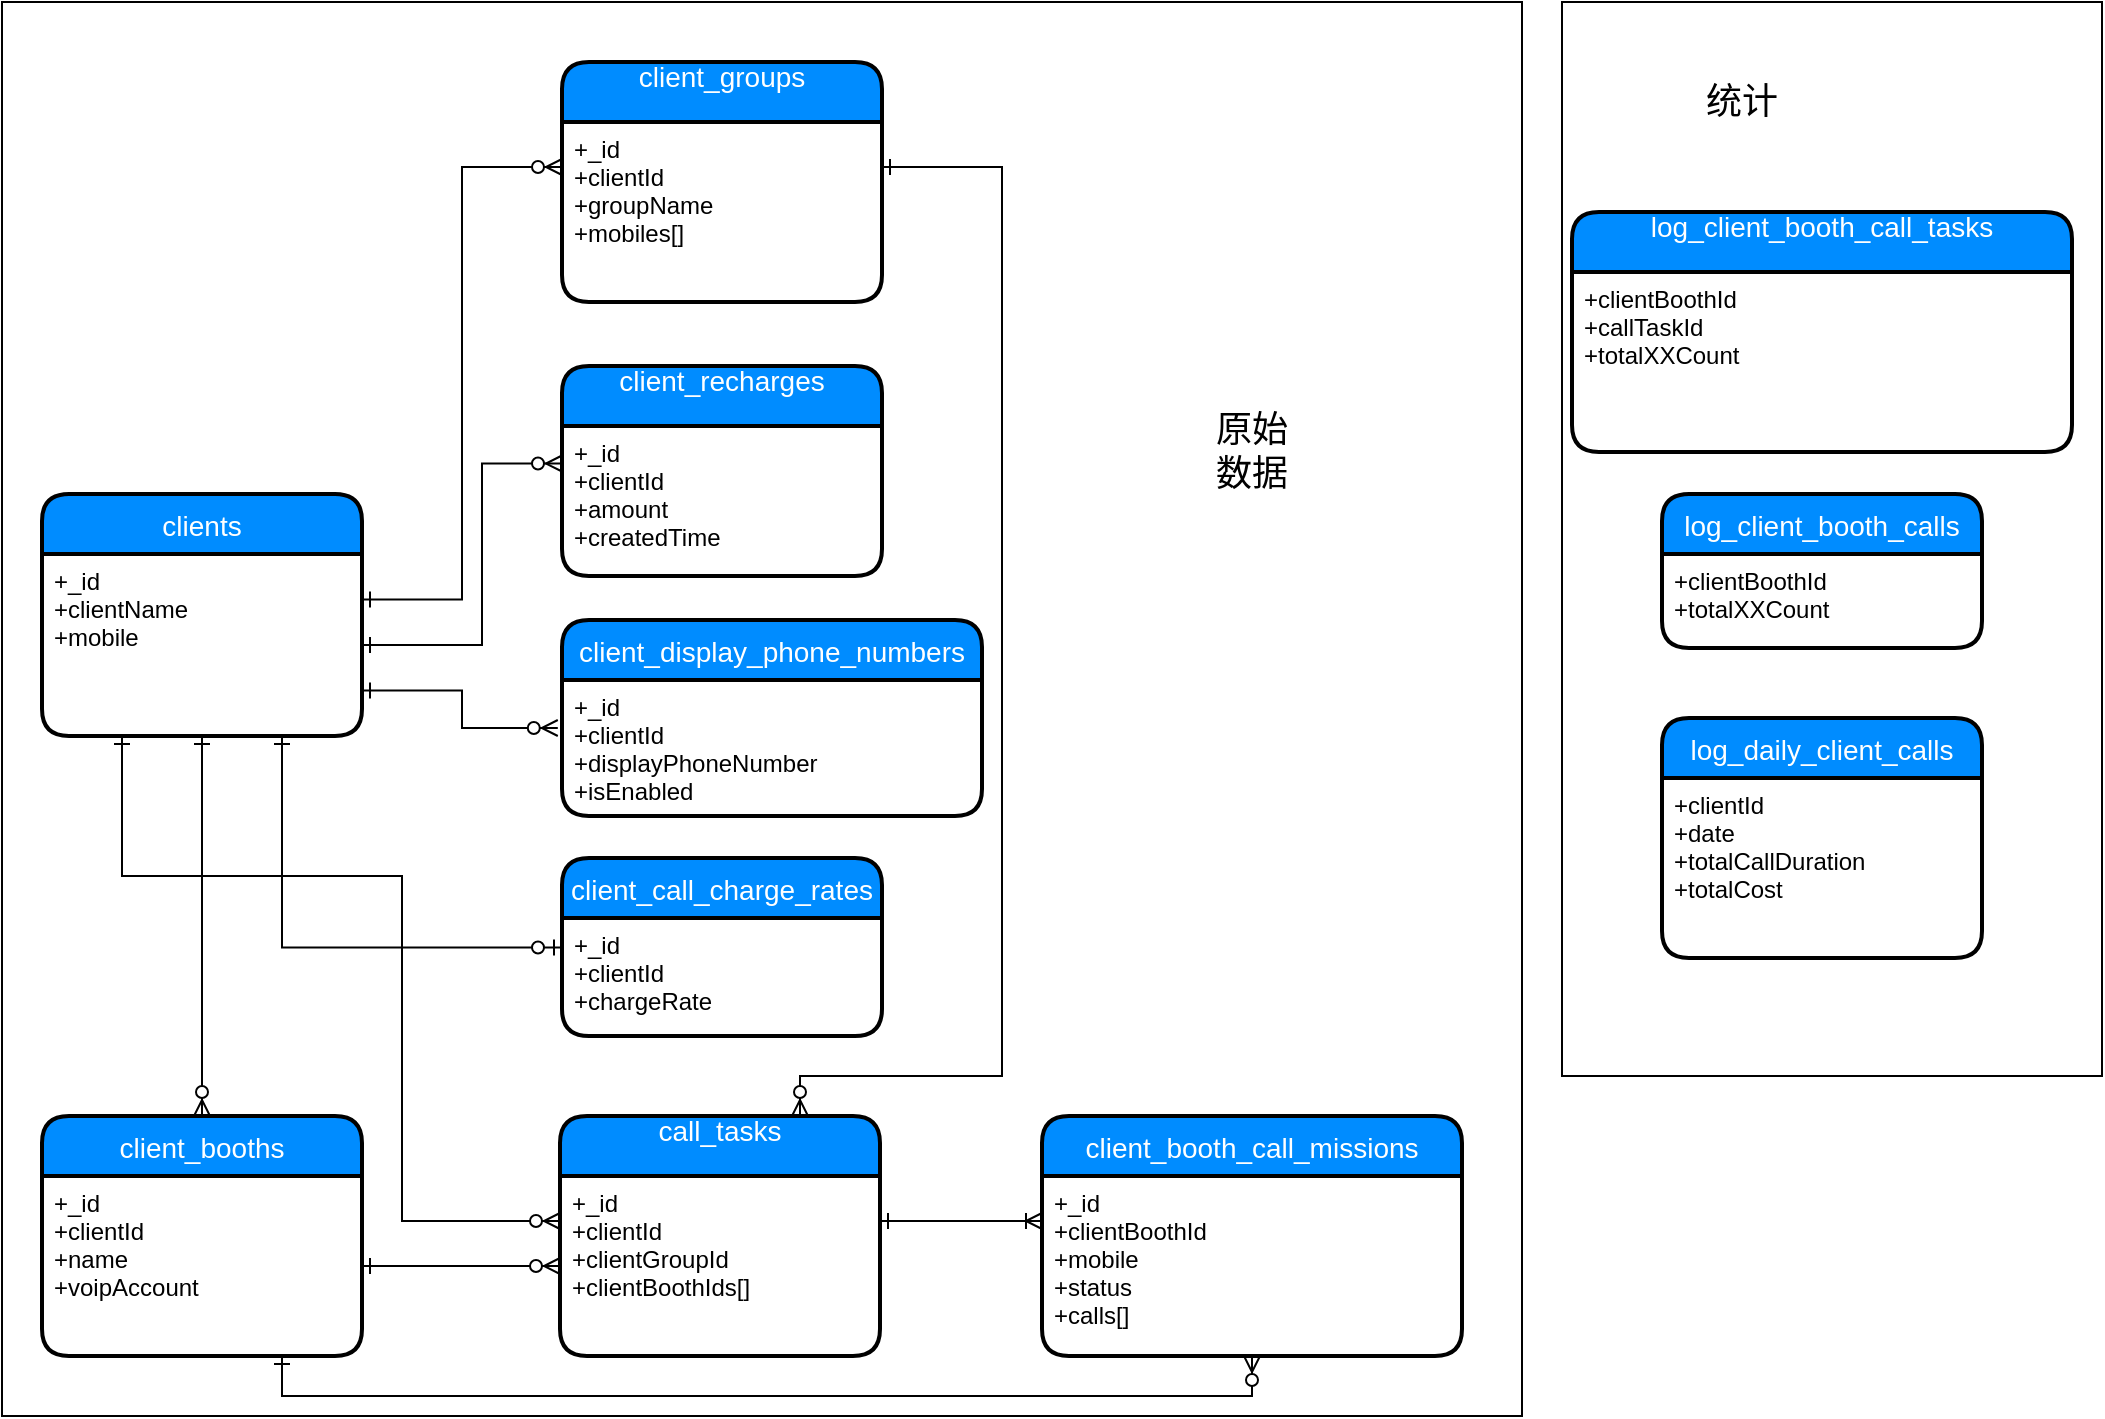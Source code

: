 <mxfile version="10.6.5" type="github"><diagram name="Page-1" id="e56a1550-8fbb-45ad-956c-1786394a9013"><mxGraphModel dx="1011" dy="657" grid="1" gridSize="10" guides="1" tooltips="1" connect="1" arrows="1" fold="1" page="1" pageScale="1" pageWidth="1100" pageHeight="850" background="#ffffff" math="0" shadow="0"><root><mxCell id="0"/><mxCell id="1" parent="0"/><mxCell id="aHUIt9socpsILbYBXtum-1" value="client_groups&#10;" style="swimlane;childLayout=stackLayout;horizontal=1;startSize=30;horizontalStack=0;fillColor=#008cff;fontColor=#FFFFFF;rounded=1;fontSize=14;fontStyle=0;strokeWidth=2;resizeParent=0;resizeLast=1;shadow=0;dashed=0;align=center;" vertex="1" parent="1"><mxGeometry x="290" y="163" width="160" height="120" as="geometry"><mxRectangle x="290" y="163" width="120" height="30" as="alternateBounds"/></mxGeometry></mxCell><mxCell id="aHUIt9socpsILbYBXtum-2" value="+_id&#10;+clientId&#10;+groupName&#10;+mobiles[]&#10;" style="align=left;strokeColor=none;fillColor=none;spacingLeft=4;fontSize=12;verticalAlign=top;resizable=0;rotatable=0;part=1;" vertex="1" parent="aHUIt9socpsILbYBXtum-1"><mxGeometry y="30" width="160" height="90" as="geometry"/></mxCell><mxCell id="aHUIt9socpsILbYBXtum-3" value="clients" style="swimlane;childLayout=stackLayout;horizontal=1;startSize=30;horizontalStack=0;fillColor=#008cff;fontColor=#FFFFFF;rounded=1;fontSize=14;fontStyle=0;strokeWidth=2;resizeParent=0;resizeLast=1;shadow=0;dashed=0;align=center;" vertex="1" parent="1"><mxGeometry x="30" y="379" width="160" height="121" as="geometry"/></mxCell><mxCell id="aHUIt9socpsILbYBXtum-4" value="+_id&#10;+clientName&#10;+mobile" style="align=left;strokeColor=none;fillColor=none;spacingLeft=4;fontSize=12;verticalAlign=top;resizable=0;rotatable=0;part=1;" vertex="1" parent="aHUIt9socpsILbYBXtum-3"><mxGeometry y="30" width="160" height="91" as="geometry"/></mxCell><mxCell id="aHUIt9socpsILbYBXtum-8" style="edgeStyle=orthogonalEdgeStyle;rounded=0;orthogonalLoop=1;jettySize=auto;html=1;exitX=1;exitY=0.25;exitDx=0;exitDy=0;entryX=0;entryY=0.25;entryDx=0;entryDy=0;startArrow=ERone;startFill=0;endArrow=ERzeroToMany;endFill=1;" edge="1" parent="1" source="aHUIt9socpsILbYBXtum-4" target="aHUIt9socpsILbYBXtum-2"><mxGeometry relative="1" as="geometry"><Array as="points"><mxPoint x="240" y="432"/><mxPoint x="240" y="216"/></Array></mxGeometry></mxCell><mxCell id="aHUIt9socpsILbYBXtum-9" value="client_recharges&#10;" style="swimlane;childLayout=stackLayout;horizontal=1;startSize=30;horizontalStack=0;fillColor=#008cff;fontColor=#FFFFFF;rounded=1;fontSize=14;fontStyle=0;strokeWidth=2;resizeParent=0;resizeLast=1;shadow=0;dashed=0;align=center;" vertex="1" parent="1"><mxGeometry x="290" y="315" width="160" height="105" as="geometry"/></mxCell><mxCell id="aHUIt9socpsILbYBXtum-10" value="+_id&#10;+clientId&#10;+amount&#10;+createdTime&#10;" style="align=left;strokeColor=none;fillColor=none;spacingLeft=4;fontSize=12;verticalAlign=top;resizable=0;rotatable=0;part=1;" vertex="1" parent="aHUIt9socpsILbYBXtum-9"><mxGeometry y="30" width="160" height="75" as="geometry"/></mxCell><mxCell id="aHUIt9socpsILbYBXtum-11" style="edgeStyle=orthogonalEdgeStyle;rounded=0;orthogonalLoop=1;jettySize=auto;html=1;exitX=1;exitY=0.5;exitDx=0;exitDy=0;entryX=0;entryY=0.25;entryDx=0;entryDy=0;startArrow=ERone;startFill=0;endArrow=ERzeroToMany;endFill=1;" edge="1" parent="1" source="aHUIt9socpsILbYBXtum-4" target="aHUIt9socpsILbYBXtum-10"><mxGeometry relative="1" as="geometry"><Array as="points"><mxPoint x="250" y="455"/><mxPoint x="250" y="364"/></Array></mxGeometry></mxCell><mxCell id="aHUIt9socpsILbYBXtum-12" value="client_display_phone_numbers" style="swimlane;childLayout=stackLayout;horizontal=1;startSize=30;horizontalStack=0;fillColor=#008cff;fontColor=#FFFFFF;rounded=1;fontSize=14;fontStyle=0;strokeWidth=2;resizeParent=0;resizeLast=1;shadow=0;dashed=0;align=center;" vertex="1" parent="1"><mxGeometry x="290" y="442" width="210" height="98" as="geometry"/></mxCell><mxCell id="aHUIt9socpsILbYBXtum-13" value="+_id&#10;+clientId&#10;+displayPhoneNumber&#10;+isEnabled&#10;" style="align=left;strokeColor=none;fillColor=none;spacingLeft=4;fontSize=12;verticalAlign=top;resizable=0;rotatable=0;part=1;" vertex="1" parent="aHUIt9socpsILbYBXtum-12"><mxGeometry y="30" width="210" height="68" as="geometry"/></mxCell><mxCell id="aHUIt9socpsILbYBXtum-17" value="client_call_charge_rates" style="swimlane;childLayout=stackLayout;horizontal=1;startSize=30;horizontalStack=0;fillColor=#008cff;fontColor=#FFFFFF;rounded=1;fontSize=14;fontStyle=0;strokeWidth=2;resizeParent=0;resizeLast=1;shadow=0;dashed=0;align=center;" vertex="1" parent="1"><mxGeometry x="290" y="561" width="160" height="89" as="geometry"/></mxCell><mxCell id="aHUIt9socpsILbYBXtum-18" value="+_id&#10;+clientId&#10;+chargeRate" style="align=left;strokeColor=none;fillColor=none;spacingLeft=4;fontSize=12;verticalAlign=top;resizable=0;rotatable=0;part=1;" vertex="1" parent="aHUIt9socpsILbYBXtum-17"><mxGeometry y="30" width="160" height="59" as="geometry"/></mxCell><mxCell id="aHUIt9socpsILbYBXtum-19" style="edgeStyle=orthogonalEdgeStyle;rounded=0;orthogonalLoop=1;jettySize=auto;html=1;exitX=1;exitY=0.75;exitDx=0;exitDy=0;entryX=-0.01;entryY=0.353;entryDx=0;entryDy=0;entryPerimeter=0;startArrow=ERone;startFill=0;endArrow=ERzeroToMany;endFill=1;" edge="1" parent="1" source="aHUIt9socpsILbYBXtum-4" target="aHUIt9socpsILbYBXtum-13"><mxGeometry relative="1" as="geometry"/></mxCell><mxCell id="aHUIt9socpsILbYBXtum-20" style="edgeStyle=orthogonalEdgeStyle;rounded=0;orthogonalLoop=1;jettySize=auto;html=1;exitX=0.75;exitY=1;exitDx=0;exitDy=0;entryX=0;entryY=0.25;entryDx=0;entryDy=0;startArrow=ERone;startFill=0;endArrow=ERzeroToOne;endFill=1;" edge="1" parent="1" source="aHUIt9socpsILbYBXtum-4" target="aHUIt9socpsILbYBXtum-18"><mxGeometry relative="1" as="geometry"/></mxCell><mxCell id="aHUIt9socpsILbYBXtum-23" style="edgeStyle=orthogonalEdgeStyle;rounded=0;orthogonalLoop=1;jettySize=auto;html=1;exitX=0.5;exitY=0;exitDx=0;exitDy=0;startArrow=ERzeroToMany;startFill=1;endArrow=ERone;endFill=0;" edge="1" parent="1" source="aHUIt9socpsILbYBXtum-21" target="aHUIt9socpsILbYBXtum-4"><mxGeometry relative="1" as="geometry"/></mxCell><mxCell id="aHUIt9socpsILbYBXtum-21" value="client_booths" style="swimlane;childLayout=stackLayout;horizontal=1;startSize=30;horizontalStack=0;fillColor=#008cff;fontColor=#FFFFFF;rounded=1;fontSize=14;fontStyle=0;strokeWidth=2;resizeParent=0;resizeLast=1;shadow=0;dashed=0;align=center;" vertex="1" parent="1"><mxGeometry x="30" y="690" width="160" height="120" as="geometry"/></mxCell><mxCell id="aHUIt9socpsILbYBXtum-22" value="+_id&#10;+clientId&#10;+name&#10;+voipAccount&#10;" style="align=left;strokeColor=none;fillColor=none;spacingLeft=4;fontSize=12;verticalAlign=top;resizable=0;rotatable=0;part=1;" vertex="1" parent="aHUIt9socpsILbYBXtum-21"><mxGeometry y="30" width="160" height="90" as="geometry"/></mxCell><mxCell id="aHUIt9socpsILbYBXtum-31" style="edgeStyle=orthogonalEdgeStyle;rounded=0;orthogonalLoop=1;jettySize=auto;html=1;exitX=0.75;exitY=0;exitDx=0;exitDy=0;entryX=1;entryY=0.25;entryDx=0;entryDy=0;startArrow=ERzeroToMany;startFill=1;endArrow=ERone;endFill=0;" edge="1" parent="1" source="aHUIt9socpsILbYBXtum-24" target="aHUIt9socpsILbYBXtum-2"><mxGeometry relative="1" as="geometry"><Array as="points"><mxPoint x="409" y="670"/><mxPoint x="510" y="670"/><mxPoint x="510" y="216"/></Array></mxGeometry></mxCell><mxCell id="aHUIt9socpsILbYBXtum-24" value="call_tasks&#10;" style="swimlane;childLayout=stackLayout;horizontal=1;startSize=30;horizontalStack=0;fillColor=#008cff;fontColor=#FFFFFF;rounded=1;fontSize=14;fontStyle=0;strokeWidth=2;resizeParent=0;resizeLast=1;shadow=0;dashed=0;align=center;" vertex="1" parent="1"><mxGeometry x="289" y="690" width="160" height="120" as="geometry"/></mxCell><mxCell id="aHUIt9socpsILbYBXtum-25" value="+_id&#10;+clientId&#10;+clientGroupId&#10;+clientBoothIds[]&#10;" style="align=left;strokeColor=none;fillColor=none;spacingLeft=4;fontSize=12;verticalAlign=top;resizable=0;rotatable=0;part=1;" vertex="1" parent="aHUIt9socpsILbYBXtum-24"><mxGeometry y="30" width="160" height="90" as="geometry"/></mxCell><mxCell id="aHUIt9socpsILbYBXtum-26" style="edgeStyle=orthogonalEdgeStyle;rounded=0;orthogonalLoop=1;jettySize=auto;html=1;exitX=0;exitY=0.5;exitDx=0;exitDy=0;entryX=1;entryY=0.5;entryDx=0;entryDy=0;startArrow=ERzeroToMany;startFill=1;endArrow=ERone;endFill=0;" edge="1" parent="1" source="aHUIt9socpsILbYBXtum-25" target="aHUIt9socpsILbYBXtum-22"><mxGeometry relative="1" as="geometry"/></mxCell><mxCell id="aHUIt9socpsILbYBXtum-28" style="edgeStyle=orthogonalEdgeStyle;rounded=0;orthogonalLoop=1;jettySize=auto;html=1;exitX=0.25;exitY=1;exitDx=0;exitDy=0;entryX=0;entryY=0.25;entryDx=0;entryDy=0;startArrow=ERone;startFill=0;endArrow=ERzeroToMany;endFill=1;" edge="1" parent="1" source="aHUIt9socpsILbYBXtum-4" target="aHUIt9socpsILbYBXtum-25"><mxGeometry relative="1" as="geometry"><Array as="points"><mxPoint x="70" y="570"/><mxPoint x="210" y="570"/><mxPoint x="210" y="742"/></Array></mxGeometry></mxCell><mxCell id="aHUIt9socpsILbYBXtum-29" value="client_booth_call_missions" style="swimlane;childLayout=stackLayout;horizontal=1;startSize=30;horizontalStack=0;fillColor=#008cff;fontColor=#FFFFFF;rounded=1;fontSize=14;fontStyle=0;strokeWidth=2;resizeParent=0;resizeLast=1;shadow=0;dashed=0;align=center;" vertex="1" parent="1"><mxGeometry x="530" y="690" width="210" height="120" as="geometry"/></mxCell><mxCell id="aHUIt9socpsILbYBXtum-30" value="+_id&#10;+clientBoothId&#10;+mobile&#10;+status&#10;+calls[]&#10;" style="align=left;strokeColor=none;fillColor=none;spacingLeft=4;fontSize=12;verticalAlign=top;resizable=0;rotatable=0;part=1;" vertex="1" parent="aHUIt9socpsILbYBXtum-29"><mxGeometry y="30" width="210" height="90" as="geometry"/></mxCell><mxCell id="aHUIt9socpsILbYBXtum-32" style="edgeStyle=orthogonalEdgeStyle;rounded=0;orthogonalLoop=1;jettySize=auto;html=1;exitX=1;exitY=0.25;exitDx=0;exitDy=0;entryX=0;entryY=0.25;entryDx=0;entryDy=0;startArrow=ERone;startFill=0;endArrow=ERoneToMany;endFill=0;" edge="1" parent="1" source="aHUIt9socpsILbYBXtum-25" target="aHUIt9socpsILbYBXtum-30"><mxGeometry relative="1" as="geometry"/></mxCell><mxCell id="aHUIt9socpsILbYBXtum-33" style="edgeStyle=orthogonalEdgeStyle;rounded=0;orthogonalLoop=1;jettySize=auto;html=1;exitX=0.75;exitY=1;exitDx=0;exitDy=0;entryX=0.5;entryY=1;entryDx=0;entryDy=0;startArrow=ERone;startFill=0;endArrow=ERzeroToMany;endFill=1;" edge="1" parent="1" source="aHUIt9socpsILbYBXtum-22" target="aHUIt9socpsILbYBXtum-30"><mxGeometry relative="1" as="geometry"/></mxCell><mxCell id="aHUIt9socpsILbYBXtum-47" value="" style="rounded=0;whiteSpace=wrap;html=1;fillColor=none;" vertex="1" parent="1"><mxGeometry x="10" y="133" width="760" height="707" as="geometry"/></mxCell><mxCell id="aHUIt9socpsILbYBXtum-38" value="log_daily_client_calls" style="swimlane;childLayout=stackLayout;horizontal=1;startSize=30;horizontalStack=0;fillColor=#008cff;fontColor=#FFFFFF;rounded=1;fontSize=14;fontStyle=0;strokeWidth=2;resizeParent=0;resizeLast=1;shadow=0;dashed=0;align=center;" vertex="1" parent="1"><mxGeometry x="840" y="491" width="160" height="120" as="geometry"/></mxCell><mxCell id="aHUIt9socpsILbYBXtum-39" value="+clientId&#10;+date&#10;+totalCallDuration&#10;+totalCost&#10;" style="align=left;strokeColor=none;fillColor=none;spacingLeft=4;fontSize=12;verticalAlign=top;resizable=0;rotatable=0;part=1;" vertex="1" parent="aHUIt9socpsILbYBXtum-38"><mxGeometry y="30" width="160" height="90" as="geometry"/></mxCell><mxCell id="aHUIt9socpsILbYBXtum-36" value="log_client_booth_calls" style="swimlane;childLayout=stackLayout;horizontal=1;startSize=30;horizontalStack=0;fillColor=#008cff;fontColor=#FFFFFF;rounded=1;fontSize=14;fontStyle=0;strokeWidth=2;resizeParent=0;resizeLast=1;shadow=0;dashed=0;align=center;" vertex="1" parent="1"><mxGeometry x="840" y="379" width="160" height="77" as="geometry"/></mxCell><mxCell id="aHUIt9socpsILbYBXtum-37" value="+clientBoothId&#10;+totalXXCount&#10;" style="align=left;strokeColor=none;fillColor=none;spacingLeft=4;fontSize=12;verticalAlign=top;resizable=0;rotatable=0;part=1;" vertex="1" parent="aHUIt9socpsILbYBXtum-36"><mxGeometry y="30" width="160" height="47" as="geometry"/></mxCell><mxCell id="aHUIt9socpsILbYBXtum-34" value="log_client_booth_call_tasks&#10;" style="swimlane;childLayout=stackLayout;horizontal=1;startSize=30;horizontalStack=0;fillColor=#008cff;fontColor=#FFFFFF;rounded=1;fontSize=14;fontStyle=0;strokeWidth=2;resizeParent=0;resizeLast=1;shadow=0;dashed=0;align=center;" vertex="1" parent="1"><mxGeometry x="795" y="238" width="250" height="120" as="geometry"/></mxCell><mxCell id="aHUIt9socpsILbYBXtum-35" value="+clientBoothId&#10;+callTaskId&#10;+totalXXCount" style="align=left;strokeColor=none;fillColor=none;spacingLeft=4;fontSize=12;verticalAlign=top;resizable=0;rotatable=0;part=1;" vertex="1" parent="aHUIt9socpsILbYBXtum-34"><mxGeometry y="30" width="250" height="90" as="geometry"/></mxCell><mxCell id="aHUIt9socpsILbYBXtum-48" value="原始数据" style="text;html=1;strokeColor=none;fillColor=none;align=center;verticalAlign=middle;whiteSpace=wrap;rounded=0;fontSize=18;" vertex="1" parent="1"><mxGeometry x="615" y="348" width="40" height="20" as="geometry"/></mxCell><mxCell id="aHUIt9socpsILbYBXtum-49" value="" style="rounded=0;whiteSpace=wrap;html=1;fillColor=none;" vertex="1" parent="1"><mxGeometry x="790" y="133" width="270" height="537" as="geometry"/></mxCell><mxCell id="aHUIt9socpsILbYBXtum-50" value="统计" style="text;html=1;strokeColor=none;fillColor=none;align=center;verticalAlign=middle;whiteSpace=wrap;rounded=0;fontSize=18;" vertex="1" parent="1"><mxGeometry x="860" y="173" width="40" height="20" as="geometry"/></mxCell></root></mxGraphModel></diagram></mxfile>